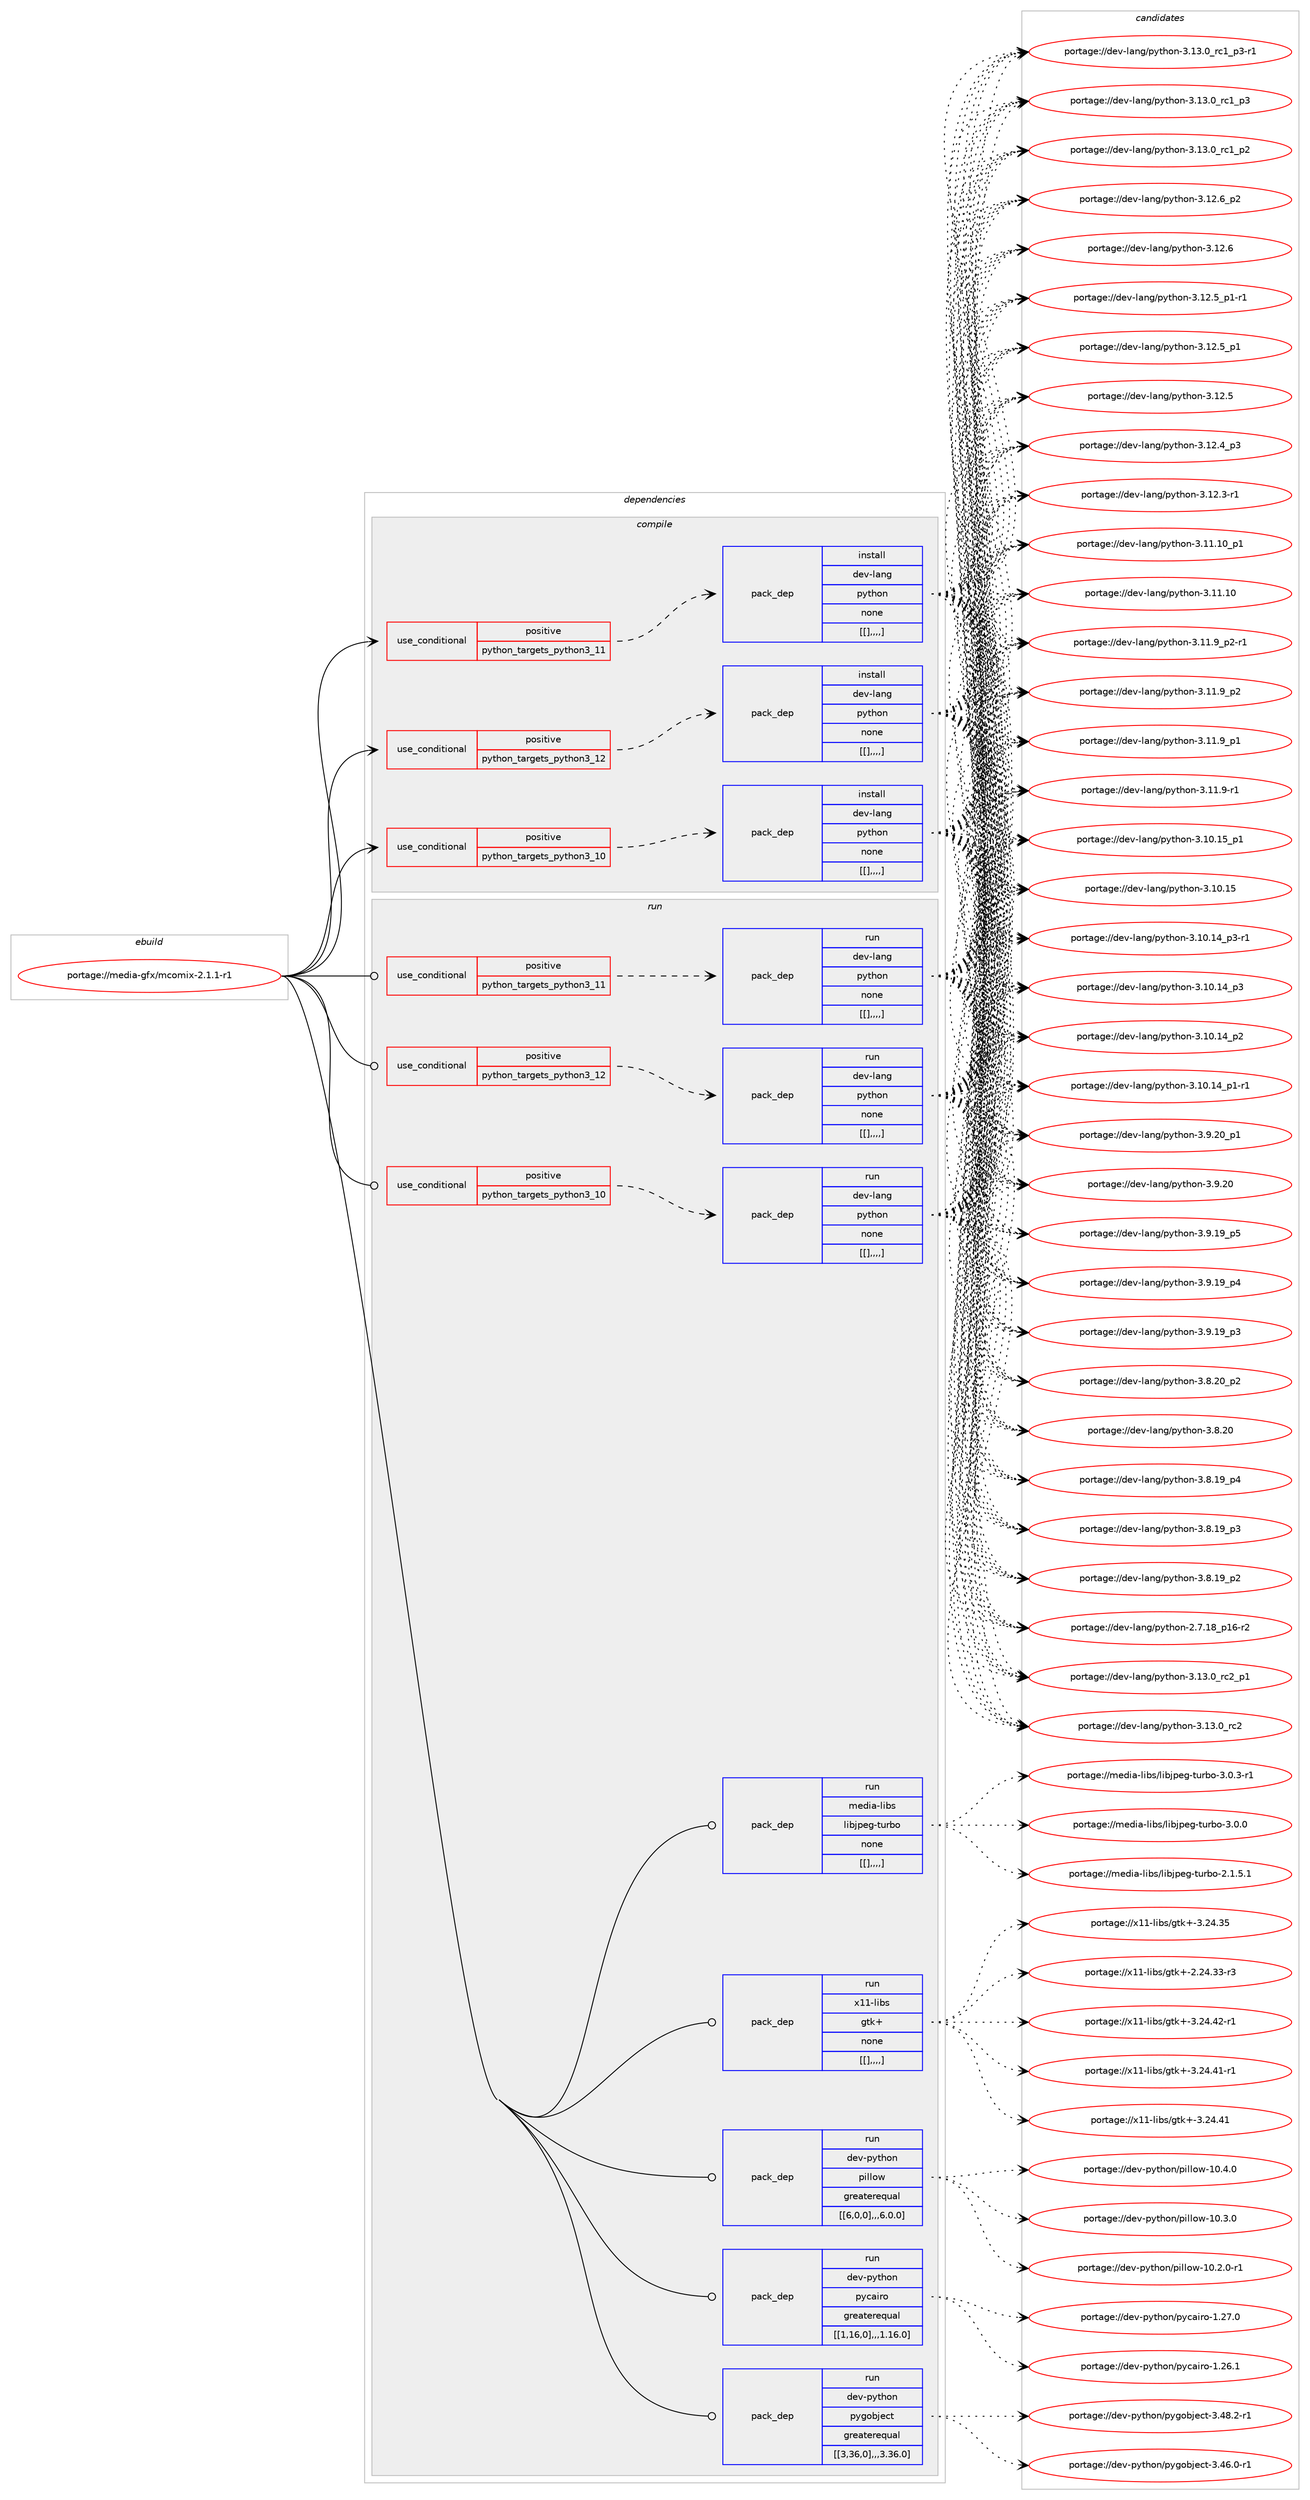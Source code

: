 digraph prolog {

# *************
# Graph options
# *************

newrank=true;
concentrate=true;
compound=true;
graph [rankdir=LR,fontname=Helvetica,fontsize=10,ranksep=1.5];#, ranksep=2.5, nodesep=0.2];
edge  [arrowhead=vee];
node  [fontname=Helvetica,fontsize=10];

# **********
# The ebuild
# **********

subgraph cluster_leftcol {
color=gray;
label=<<i>ebuild</i>>;
id [label="portage://media-gfx/mcomix-2.1.1-r1", color=red, width=4, href="../media-gfx/mcomix-2.1.1-r1.svg"];
}

# ****************
# The dependencies
# ****************

subgraph cluster_midcol {
color=gray;
label=<<i>dependencies</i>>;
subgraph cluster_compile {
fillcolor="#eeeeee";
style=filled;
label=<<i>compile</i>>;
subgraph cond77231 {
dependency302769 [label=<<TABLE BORDER="0" CELLBORDER="1" CELLSPACING="0" CELLPADDING="4"><TR><TD ROWSPAN="3" CELLPADDING="10">use_conditional</TD></TR><TR><TD>positive</TD></TR><TR><TD>python_targets_python3_10</TD></TR></TABLE>>, shape=none, color=red];
subgraph pack223146 {
dependency302770 [label=<<TABLE BORDER="0" CELLBORDER="1" CELLSPACING="0" CELLPADDING="4" WIDTH="220"><TR><TD ROWSPAN="6" CELLPADDING="30">pack_dep</TD></TR><TR><TD WIDTH="110">install</TD></TR><TR><TD>dev-lang</TD></TR><TR><TD>python</TD></TR><TR><TD>none</TD></TR><TR><TD>[[],,,,]</TD></TR></TABLE>>, shape=none, color=blue];
}
dependency302769:e -> dependency302770:w [weight=20,style="dashed",arrowhead="vee"];
}
id:e -> dependency302769:w [weight=20,style="solid",arrowhead="vee"];
subgraph cond77232 {
dependency302771 [label=<<TABLE BORDER="0" CELLBORDER="1" CELLSPACING="0" CELLPADDING="4"><TR><TD ROWSPAN="3" CELLPADDING="10">use_conditional</TD></TR><TR><TD>positive</TD></TR><TR><TD>python_targets_python3_11</TD></TR></TABLE>>, shape=none, color=red];
subgraph pack223147 {
dependency302772 [label=<<TABLE BORDER="0" CELLBORDER="1" CELLSPACING="0" CELLPADDING="4" WIDTH="220"><TR><TD ROWSPAN="6" CELLPADDING="30">pack_dep</TD></TR><TR><TD WIDTH="110">install</TD></TR><TR><TD>dev-lang</TD></TR><TR><TD>python</TD></TR><TR><TD>none</TD></TR><TR><TD>[[],,,,]</TD></TR></TABLE>>, shape=none, color=blue];
}
dependency302771:e -> dependency302772:w [weight=20,style="dashed",arrowhead="vee"];
}
id:e -> dependency302771:w [weight=20,style="solid",arrowhead="vee"];
subgraph cond77233 {
dependency302773 [label=<<TABLE BORDER="0" CELLBORDER="1" CELLSPACING="0" CELLPADDING="4"><TR><TD ROWSPAN="3" CELLPADDING="10">use_conditional</TD></TR><TR><TD>positive</TD></TR><TR><TD>python_targets_python3_12</TD></TR></TABLE>>, shape=none, color=red];
subgraph pack223148 {
dependency302774 [label=<<TABLE BORDER="0" CELLBORDER="1" CELLSPACING="0" CELLPADDING="4" WIDTH="220"><TR><TD ROWSPAN="6" CELLPADDING="30">pack_dep</TD></TR><TR><TD WIDTH="110">install</TD></TR><TR><TD>dev-lang</TD></TR><TR><TD>python</TD></TR><TR><TD>none</TD></TR><TR><TD>[[],,,,]</TD></TR></TABLE>>, shape=none, color=blue];
}
dependency302773:e -> dependency302774:w [weight=20,style="dashed",arrowhead="vee"];
}
id:e -> dependency302773:w [weight=20,style="solid",arrowhead="vee"];
}
subgraph cluster_compileandrun {
fillcolor="#eeeeee";
style=filled;
label=<<i>compile and run</i>>;
}
subgraph cluster_run {
fillcolor="#eeeeee";
style=filled;
label=<<i>run</i>>;
subgraph cond77234 {
dependency302775 [label=<<TABLE BORDER="0" CELLBORDER="1" CELLSPACING="0" CELLPADDING="4"><TR><TD ROWSPAN="3" CELLPADDING="10">use_conditional</TD></TR><TR><TD>positive</TD></TR><TR><TD>python_targets_python3_10</TD></TR></TABLE>>, shape=none, color=red];
subgraph pack223149 {
dependency302776 [label=<<TABLE BORDER="0" CELLBORDER="1" CELLSPACING="0" CELLPADDING="4" WIDTH="220"><TR><TD ROWSPAN="6" CELLPADDING="30">pack_dep</TD></TR><TR><TD WIDTH="110">run</TD></TR><TR><TD>dev-lang</TD></TR><TR><TD>python</TD></TR><TR><TD>none</TD></TR><TR><TD>[[],,,,]</TD></TR></TABLE>>, shape=none, color=blue];
}
dependency302775:e -> dependency302776:w [weight=20,style="dashed",arrowhead="vee"];
}
id:e -> dependency302775:w [weight=20,style="solid",arrowhead="odot"];
subgraph cond77235 {
dependency302777 [label=<<TABLE BORDER="0" CELLBORDER="1" CELLSPACING="0" CELLPADDING="4"><TR><TD ROWSPAN="3" CELLPADDING="10">use_conditional</TD></TR><TR><TD>positive</TD></TR><TR><TD>python_targets_python3_11</TD></TR></TABLE>>, shape=none, color=red];
subgraph pack223150 {
dependency302778 [label=<<TABLE BORDER="0" CELLBORDER="1" CELLSPACING="0" CELLPADDING="4" WIDTH="220"><TR><TD ROWSPAN="6" CELLPADDING="30">pack_dep</TD></TR><TR><TD WIDTH="110">run</TD></TR><TR><TD>dev-lang</TD></TR><TR><TD>python</TD></TR><TR><TD>none</TD></TR><TR><TD>[[],,,,]</TD></TR></TABLE>>, shape=none, color=blue];
}
dependency302777:e -> dependency302778:w [weight=20,style="dashed",arrowhead="vee"];
}
id:e -> dependency302777:w [weight=20,style="solid",arrowhead="odot"];
subgraph cond77236 {
dependency302779 [label=<<TABLE BORDER="0" CELLBORDER="1" CELLSPACING="0" CELLPADDING="4"><TR><TD ROWSPAN="3" CELLPADDING="10">use_conditional</TD></TR><TR><TD>positive</TD></TR><TR><TD>python_targets_python3_12</TD></TR></TABLE>>, shape=none, color=red];
subgraph pack223151 {
dependency302780 [label=<<TABLE BORDER="0" CELLBORDER="1" CELLSPACING="0" CELLPADDING="4" WIDTH="220"><TR><TD ROWSPAN="6" CELLPADDING="30">pack_dep</TD></TR><TR><TD WIDTH="110">run</TD></TR><TR><TD>dev-lang</TD></TR><TR><TD>python</TD></TR><TR><TD>none</TD></TR><TR><TD>[[],,,,]</TD></TR></TABLE>>, shape=none, color=blue];
}
dependency302779:e -> dependency302780:w [weight=20,style="dashed",arrowhead="vee"];
}
id:e -> dependency302779:w [weight=20,style="solid",arrowhead="odot"];
subgraph pack223152 {
dependency302781 [label=<<TABLE BORDER="0" CELLBORDER="1" CELLSPACING="0" CELLPADDING="4" WIDTH="220"><TR><TD ROWSPAN="6" CELLPADDING="30">pack_dep</TD></TR><TR><TD WIDTH="110">run</TD></TR><TR><TD>dev-python</TD></TR><TR><TD>pillow</TD></TR><TR><TD>greaterequal</TD></TR><TR><TD>[[6,0,0],,,6.0.0]</TD></TR></TABLE>>, shape=none, color=blue];
}
id:e -> dependency302781:w [weight=20,style="solid",arrowhead="odot"];
subgraph pack223153 {
dependency302782 [label=<<TABLE BORDER="0" CELLBORDER="1" CELLSPACING="0" CELLPADDING="4" WIDTH="220"><TR><TD ROWSPAN="6" CELLPADDING="30">pack_dep</TD></TR><TR><TD WIDTH="110">run</TD></TR><TR><TD>dev-python</TD></TR><TR><TD>pycairo</TD></TR><TR><TD>greaterequal</TD></TR><TR><TD>[[1,16,0],,,1.16.0]</TD></TR></TABLE>>, shape=none, color=blue];
}
id:e -> dependency302782:w [weight=20,style="solid",arrowhead="odot"];
subgraph pack223154 {
dependency302783 [label=<<TABLE BORDER="0" CELLBORDER="1" CELLSPACING="0" CELLPADDING="4" WIDTH="220"><TR><TD ROWSPAN="6" CELLPADDING="30">pack_dep</TD></TR><TR><TD WIDTH="110">run</TD></TR><TR><TD>dev-python</TD></TR><TR><TD>pygobject</TD></TR><TR><TD>greaterequal</TD></TR><TR><TD>[[3,36,0],,,3.36.0]</TD></TR></TABLE>>, shape=none, color=blue];
}
id:e -> dependency302783:w [weight=20,style="solid",arrowhead="odot"];
subgraph pack223155 {
dependency302784 [label=<<TABLE BORDER="0" CELLBORDER="1" CELLSPACING="0" CELLPADDING="4" WIDTH="220"><TR><TD ROWSPAN="6" CELLPADDING="30">pack_dep</TD></TR><TR><TD WIDTH="110">run</TD></TR><TR><TD>media-libs</TD></TR><TR><TD>libjpeg-turbo</TD></TR><TR><TD>none</TD></TR><TR><TD>[[],,,,]</TD></TR></TABLE>>, shape=none, color=blue];
}
id:e -> dependency302784:w [weight=20,style="solid",arrowhead="odot"];
subgraph pack223156 {
dependency302785 [label=<<TABLE BORDER="0" CELLBORDER="1" CELLSPACING="0" CELLPADDING="4" WIDTH="220"><TR><TD ROWSPAN="6" CELLPADDING="30">pack_dep</TD></TR><TR><TD WIDTH="110">run</TD></TR><TR><TD>x11-libs</TD></TR><TR><TD>gtk+</TD></TR><TR><TD>none</TD></TR><TR><TD>[[],,,,]</TD></TR></TABLE>>, shape=none, color=blue];
}
id:e -> dependency302785:w [weight=20,style="solid",arrowhead="odot"];
}
}

# **************
# The candidates
# **************

subgraph cluster_choices {
rank=same;
color=gray;
label=<<i>candidates</i>>;

subgraph choice223146 {
color=black;
nodesep=1;
choice100101118451089711010347112121116104111110455146495146489511499509511249 [label="portage://dev-lang/python-3.13.0_rc2_p1", color=red, width=4,href="../dev-lang/python-3.13.0_rc2_p1.svg"];
choice10010111845108971101034711212111610411111045514649514648951149950 [label="portage://dev-lang/python-3.13.0_rc2", color=red, width=4,href="../dev-lang/python-3.13.0_rc2.svg"];
choice1001011184510897110103471121211161041111104551464951464895114994995112514511449 [label="portage://dev-lang/python-3.13.0_rc1_p3-r1", color=red, width=4,href="../dev-lang/python-3.13.0_rc1_p3-r1.svg"];
choice100101118451089711010347112121116104111110455146495146489511499499511251 [label="portage://dev-lang/python-3.13.0_rc1_p3", color=red, width=4,href="../dev-lang/python-3.13.0_rc1_p3.svg"];
choice100101118451089711010347112121116104111110455146495146489511499499511250 [label="portage://dev-lang/python-3.13.0_rc1_p2", color=red, width=4,href="../dev-lang/python-3.13.0_rc1_p2.svg"];
choice100101118451089711010347112121116104111110455146495046549511250 [label="portage://dev-lang/python-3.12.6_p2", color=red, width=4,href="../dev-lang/python-3.12.6_p2.svg"];
choice10010111845108971101034711212111610411111045514649504654 [label="portage://dev-lang/python-3.12.6", color=red, width=4,href="../dev-lang/python-3.12.6.svg"];
choice1001011184510897110103471121211161041111104551464950465395112494511449 [label="portage://dev-lang/python-3.12.5_p1-r1", color=red, width=4,href="../dev-lang/python-3.12.5_p1-r1.svg"];
choice100101118451089711010347112121116104111110455146495046539511249 [label="portage://dev-lang/python-3.12.5_p1", color=red, width=4,href="../dev-lang/python-3.12.5_p1.svg"];
choice10010111845108971101034711212111610411111045514649504653 [label="portage://dev-lang/python-3.12.5", color=red, width=4,href="../dev-lang/python-3.12.5.svg"];
choice100101118451089711010347112121116104111110455146495046529511251 [label="portage://dev-lang/python-3.12.4_p3", color=red, width=4,href="../dev-lang/python-3.12.4_p3.svg"];
choice100101118451089711010347112121116104111110455146495046514511449 [label="portage://dev-lang/python-3.12.3-r1", color=red, width=4,href="../dev-lang/python-3.12.3-r1.svg"];
choice10010111845108971101034711212111610411111045514649494649489511249 [label="portage://dev-lang/python-3.11.10_p1", color=red, width=4,href="../dev-lang/python-3.11.10_p1.svg"];
choice1001011184510897110103471121211161041111104551464949464948 [label="portage://dev-lang/python-3.11.10", color=red, width=4,href="../dev-lang/python-3.11.10.svg"];
choice1001011184510897110103471121211161041111104551464949465795112504511449 [label="portage://dev-lang/python-3.11.9_p2-r1", color=red, width=4,href="../dev-lang/python-3.11.9_p2-r1.svg"];
choice100101118451089711010347112121116104111110455146494946579511250 [label="portage://dev-lang/python-3.11.9_p2", color=red, width=4,href="../dev-lang/python-3.11.9_p2.svg"];
choice100101118451089711010347112121116104111110455146494946579511249 [label="portage://dev-lang/python-3.11.9_p1", color=red, width=4,href="../dev-lang/python-3.11.9_p1.svg"];
choice100101118451089711010347112121116104111110455146494946574511449 [label="portage://dev-lang/python-3.11.9-r1", color=red, width=4,href="../dev-lang/python-3.11.9-r1.svg"];
choice10010111845108971101034711212111610411111045514649484649539511249 [label="portage://dev-lang/python-3.10.15_p1", color=red, width=4,href="../dev-lang/python-3.10.15_p1.svg"];
choice1001011184510897110103471121211161041111104551464948464953 [label="portage://dev-lang/python-3.10.15", color=red, width=4,href="../dev-lang/python-3.10.15.svg"];
choice100101118451089711010347112121116104111110455146494846495295112514511449 [label="portage://dev-lang/python-3.10.14_p3-r1", color=red, width=4,href="../dev-lang/python-3.10.14_p3-r1.svg"];
choice10010111845108971101034711212111610411111045514649484649529511251 [label="portage://dev-lang/python-3.10.14_p3", color=red, width=4,href="../dev-lang/python-3.10.14_p3.svg"];
choice10010111845108971101034711212111610411111045514649484649529511250 [label="portage://dev-lang/python-3.10.14_p2", color=red, width=4,href="../dev-lang/python-3.10.14_p2.svg"];
choice100101118451089711010347112121116104111110455146494846495295112494511449 [label="portage://dev-lang/python-3.10.14_p1-r1", color=red, width=4,href="../dev-lang/python-3.10.14_p1-r1.svg"];
choice100101118451089711010347112121116104111110455146574650489511249 [label="portage://dev-lang/python-3.9.20_p1", color=red, width=4,href="../dev-lang/python-3.9.20_p1.svg"];
choice10010111845108971101034711212111610411111045514657465048 [label="portage://dev-lang/python-3.9.20", color=red, width=4,href="../dev-lang/python-3.9.20.svg"];
choice100101118451089711010347112121116104111110455146574649579511253 [label="portage://dev-lang/python-3.9.19_p5", color=red, width=4,href="../dev-lang/python-3.9.19_p5.svg"];
choice100101118451089711010347112121116104111110455146574649579511252 [label="portage://dev-lang/python-3.9.19_p4", color=red, width=4,href="../dev-lang/python-3.9.19_p4.svg"];
choice100101118451089711010347112121116104111110455146574649579511251 [label="portage://dev-lang/python-3.9.19_p3", color=red, width=4,href="../dev-lang/python-3.9.19_p3.svg"];
choice100101118451089711010347112121116104111110455146564650489511250 [label="portage://dev-lang/python-3.8.20_p2", color=red, width=4,href="../dev-lang/python-3.8.20_p2.svg"];
choice10010111845108971101034711212111610411111045514656465048 [label="portage://dev-lang/python-3.8.20", color=red, width=4,href="../dev-lang/python-3.8.20.svg"];
choice100101118451089711010347112121116104111110455146564649579511252 [label="portage://dev-lang/python-3.8.19_p4", color=red, width=4,href="../dev-lang/python-3.8.19_p4.svg"];
choice100101118451089711010347112121116104111110455146564649579511251 [label="portage://dev-lang/python-3.8.19_p3", color=red, width=4,href="../dev-lang/python-3.8.19_p3.svg"];
choice100101118451089711010347112121116104111110455146564649579511250 [label="portage://dev-lang/python-3.8.19_p2", color=red, width=4,href="../dev-lang/python-3.8.19_p2.svg"];
choice100101118451089711010347112121116104111110455046554649569511249544511450 [label="portage://dev-lang/python-2.7.18_p16-r2", color=red, width=4,href="../dev-lang/python-2.7.18_p16-r2.svg"];
dependency302770:e -> choice100101118451089711010347112121116104111110455146495146489511499509511249:w [style=dotted,weight="100"];
dependency302770:e -> choice10010111845108971101034711212111610411111045514649514648951149950:w [style=dotted,weight="100"];
dependency302770:e -> choice1001011184510897110103471121211161041111104551464951464895114994995112514511449:w [style=dotted,weight="100"];
dependency302770:e -> choice100101118451089711010347112121116104111110455146495146489511499499511251:w [style=dotted,weight="100"];
dependency302770:e -> choice100101118451089711010347112121116104111110455146495146489511499499511250:w [style=dotted,weight="100"];
dependency302770:e -> choice100101118451089711010347112121116104111110455146495046549511250:w [style=dotted,weight="100"];
dependency302770:e -> choice10010111845108971101034711212111610411111045514649504654:w [style=dotted,weight="100"];
dependency302770:e -> choice1001011184510897110103471121211161041111104551464950465395112494511449:w [style=dotted,weight="100"];
dependency302770:e -> choice100101118451089711010347112121116104111110455146495046539511249:w [style=dotted,weight="100"];
dependency302770:e -> choice10010111845108971101034711212111610411111045514649504653:w [style=dotted,weight="100"];
dependency302770:e -> choice100101118451089711010347112121116104111110455146495046529511251:w [style=dotted,weight="100"];
dependency302770:e -> choice100101118451089711010347112121116104111110455146495046514511449:w [style=dotted,weight="100"];
dependency302770:e -> choice10010111845108971101034711212111610411111045514649494649489511249:w [style=dotted,weight="100"];
dependency302770:e -> choice1001011184510897110103471121211161041111104551464949464948:w [style=dotted,weight="100"];
dependency302770:e -> choice1001011184510897110103471121211161041111104551464949465795112504511449:w [style=dotted,weight="100"];
dependency302770:e -> choice100101118451089711010347112121116104111110455146494946579511250:w [style=dotted,weight="100"];
dependency302770:e -> choice100101118451089711010347112121116104111110455146494946579511249:w [style=dotted,weight="100"];
dependency302770:e -> choice100101118451089711010347112121116104111110455146494946574511449:w [style=dotted,weight="100"];
dependency302770:e -> choice10010111845108971101034711212111610411111045514649484649539511249:w [style=dotted,weight="100"];
dependency302770:e -> choice1001011184510897110103471121211161041111104551464948464953:w [style=dotted,weight="100"];
dependency302770:e -> choice100101118451089711010347112121116104111110455146494846495295112514511449:w [style=dotted,weight="100"];
dependency302770:e -> choice10010111845108971101034711212111610411111045514649484649529511251:w [style=dotted,weight="100"];
dependency302770:e -> choice10010111845108971101034711212111610411111045514649484649529511250:w [style=dotted,weight="100"];
dependency302770:e -> choice100101118451089711010347112121116104111110455146494846495295112494511449:w [style=dotted,weight="100"];
dependency302770:e -> choice100101118451089711010347112121116104111110455146574650489511249:w [style=dotted,weight="100"];
dependency302770:e -> choice10010111845108971101034711212111610411111045514657465048:w [style=dotted,weight="100"];
dependency302770:e -> choice100101118451089711010347112121116104111110455146574649579511253:w [style=dotted,weight="100"];
dependency302770:e -> choice100101118451089711010347112121116104111110455146574649579511252:w [style=dotted,weight="100"];
dependency302770:e -> choice100101118451089711010347112121116104111110455146574649579511251:w [style=dotted,weight="100"];
dependency302770:e -> choice100101118451089711010347112121116104111110455146564650489511250:w [style=dotted,weight="100"];
dependency302770:e -> choice10010111845108971101034711212111610411111045514656465048:w [style=dotted,weight="100"];
dependency302770:e -> choice100101118451089711010347112121116104111110455146564649579511252:w [style=dotted,weight="100"];
dependency302770:e -> choice100101118451089711010347112121116104111110455146564649579511251:w [style=dotted,weight="100"];
dependency302770:e -> choice100101118451089711010347112121116104111110455146564649579511250:w [style=dotted,weight="100"];
dependency302770:e -> choice100101118451089711010347112121116104111110455046554649569511249544511450:w [style=dotted,weight="100"];
}
subgraph choice223147 {
color=black;
nodesep=1;
choice100101118451089711010347112121116104111110455146495146489511499509511249 [label="portage://dev-lang/python-3.13.0_rc2_p1", color=red, width=4,href="../dev-lang/python-3.13.0_rc2_p1.svg"];
choice10010111845108971101034711212111610411111045514649514648951149950 [label="portage://dev-lang/python-3.13.0_rc2", color=red, width=4,href="../dev-lang/python-3.13.0_rc2.svg"];
choice1001011184510897110103471121211161041111104551464951464895114994995112514511449 [label="portage://dev-lang/python-3.13.0_rc1_p3-r1", color=red, width=4,href="../dev-lang/python-3.13.0_rc1_p3-r1.svg"];
choice100101118451089711010347112121116104111110455146495146489511499499511251 [label="portage://dev-lang/python-3.13.0_rc1_p3", color=red, width=4,href="../dev-lang/python-3.13.0_rc1_p3.svg"];
choice100101118451089711010347112121116104111110455146495146489511499499511250 [label="portage://dev-lang/python-3.13.0_rc1_p2", color=red, width=4,href="../dev-lang/python-3.13.0_rc1_p2.svg"];
choice100101118451089711010347112121116104111110455146495046549511250 [label="portage://dev-lang/python-3.12.6_p2", color=red, width=4,href="../dev-lang/python-3.12.6_p2.svg"];
choice10010111845108971101034711212111610411111045514649504654 [label="portage://dev-lang/python-3.12.6", color=red, width=4,href="../dev-lang/python-3.12.6.svg"];
choice1001011184510897110103471121211161041111104551464950465395112494511449 [label="portage://dev-lang/python-3.12.5_p1-r1", color=red, width=4,href="../dev-lang/python-3.12.5_p1-r1.svg"];
choice100101118451089711010347112121116104111110455146495046539511249 [label="portage://dev-lang/python-3.12.5_p1", color=red, width=4,href="../dev-lang/python-3.12.5_p1.svg"];
choice10010111845108971101034711212111610411111045514649504653 [label="portage://dev-lang/python-3.12.5", color=red, width=4,href="../dev-lang/python-3.12.5.svg"];
choice100101118451089711010347112121116104111110455146495046529511251 [label="portage://dev-lang/python-3.12.4_p3", color=red, width=4,href="../dev-lang/python-3.12.4_p3.svg"];
choice100101118451089711010347112121116104111110455146495046514511449 [label="portage://dev-lang/python-3.12.3-r1", color=red, width=4,href="../dev-lang/python-3.12.3-r1.svg"];
choice10010111845108971101034711212111610411111045514649494649489511249 [label="portage://dev-lang/python-3.11.10_p1", color=red, width=4,href="../dev-lang/python-3.11.10_p1.svg"];
choice1001011184510897110103471121211161041111104551464949464948 [label="portage://dev-lang/python-3.11.10", color=red, width=4,href="../dev-lang/python-3.11.10.svg"];
choice1001011184510897110103471121211161041111104551464949465795112504511449 [label="portage://dev-lang/python-3.11.9_p2-r1", color=red, width=4,href="../dev-lang/python-3.11.9_p2-r1.svg"];
choice100101118451089711010347112121116104111110455146494946579511250 [label="portage://dev-lang/python-3.11.9_p2", color=red, width=4,href="../dev-lang/python-3.11.9_p2.svg"];
choice100101118451089711010347112121116104111110455146494946579511249 [label="portage://dev-lang/python-3.11.9_p1", color=red, width=4,href="../dev-lang/python-3.11.9_p1.svg"];
choice100101118451089711010347112121116104111110455146494946574511449 [label="portage://dev-lang/python-3.11.9-r1", color=red, width=4,href="../dev-lang/python-3.11.9-r1.svg"];
choice10010111845108971101034711212111610411111045514649484649539511249 [label="portage://dev-lang/python-3.10.15_p1", color=red, width=4,href="../dev-lang/python-3.10.15_p1.svg"];
choice1001011184510897110103471121211161041111104551464948464953 [label="portage://dev-lang/python-3.10.15", color=red, width=4,href="../dev-lang/python-3.10.15.svg"];
choice100101118451089711010347112121116104111110455146494846495295112514511449 [label="portage://dev-lang/python-3.10.14_p3-r1", color=red, width=4,href="../dev-lang/python-3.10.14_p3-r1.svg"];
choice10010111845108971101034711212111610411111045514649484649529511251 [label="portage://dev-lang/python-3.10.14_p3", color=red, width=4,href="../dev-lang/python-3.10.14_p3.svg"];
choice10010111845108971101034711212111610411111045514649484649529511250 [label="portage://dev-lang/python-3.10.14_p2", color=red, width=4,href="../dev-lang/python-3.10.14_p2.svg"];
choice100101118451089711010347112121116104111110455146494846495295112494511449 [label="portage://dev-lang/python-3.10.14_p1-r1", color=red, width=4,href="../dev-lang/python-3.10.14_p1-r1.svg"];
choice100101118451089711010347112121116104111110455146574650489511249 [label="portage://dev-lang/python-3.9.20_p1", color=red, width=4,href="../dev-lang/python-3.9.20_p1.svg"];
choice10010111845108971101034711212111610411111045514657465048 [label="portage://dev-lang/python-3.9.20", color=red, width=4,href="../dev-lang/python-3.9.20.svg"];
choice100101118451089711010347112121116104111110455146574649579511253 [label="portage://dev-lang/python-3.9.19_p5", color=red, width=4,href="../dev-lang/python-3.9.19_p5.svg"];
choice100101118451089711010347112121116104111110455146574649579511252 [label="portage://dev-lang/python-3.9.19_p4", color=red, width=4,href="../dev-lang/python-3.9.19_p4.svg"];
choice100101118451089711010347112121116104111110455146574649579511251 [label="portage://dev-lang/python-3.9.19_p3", color=red, width=4,href="../dev-lang/python-3.9.19_p3.svg"];
choice100101118451089711010347112121116104111110455146564650489511250 [label="portage://dev-lang/python-3.8.20_p2", color=red, width=4,href="../dev-lang/python-3.8.20_p2.svg"];
choice10010111845108971101034711212111610411111045514656465048 [label="portage://dev-lang/python-3.8.20", color=red, width=4,href="../dev-lang/python-3.8.20.svg"];
choice100101118451089711010347112121116104111110455146564649579511252 [label="portage://dev-lang/python-3.8.19_p4", color=red, width=4,href="../dev-lang/python-3.8.19_p4.svg"];
choice100101118451089711010347112121116104111110455146564649579511251 [label="portage://dev-lang/python-3.8.19_p3", color=red, width=4,href="../dev-lang/python-3.8.19_p3.svg"];
choice100101118451089711010347112121116104111110455146564649579511250 [label="portage://dev-lang/python-3.8.19_p2", color=red, width=4,href="../dev-lang/python-3.8.19_p2.svg"];
choice100101118451089711010347112121116104111110455046554649569511249544511450 [label="portage://dev-lang/python-2.7.18_p16-r2", color=red, width=4,href="../dev-lang/python-2.7.18_p16-r2.svg"];
dependency302772:e -> choice100101118451089711010347112121116104111110455146495146489511499509511249:w [style=dotted,weight="100"];
dependency302772:e -> choice10010111845108971101034711212111610411111045514649514648951149950:w [style=dotted,weight="100"];
dependency302772:e -> choice1001011184510897110103471121211161041111104551464951464895114994995112514511449:w [style=dotted,weight="100"];
dependency302772:e -> choice100101118451089711010347112121116104111110455146495146489511499499511251:w [style=dotted,weight="100"];
dependency302772:e -> choice100101118451089711010347112121116104111110455146495146489511499499511250:w [style=dotted,weight="100"];
dependency302772:e -> choice100101118451089711010347112121116104111110455146495046549511250:w [style=dotted,weight="100"];
dependency302772:e -> choice10010111845108971101034711212111610411111045514649504654:w [style=dotted,weight="100"];
dependency302772:e -> choice1001011184510897110103471121211161041111104551464950465395112494511449:w [style=dotted,weight="100"];
dependency302772:e -> choice100101118451089711010347112121116104111110455146495046539511249:w [style=dotted,weight="100"];
dependency302772:e -> choice10010111845108971101034711212111610411111045514649504653:w [style=dotted,weight="100"];
dependency302772:e -> choice100101118451089711010347112121116104111110455146495046529511251:w [style=dotted,weight="100"];
dependency302772:e -> choice100101118451089711010347112121116104111110455146495046514511449:w [style=dotted,weight="100"];
dependency302772:e -> choice10010111845108971101034711212111610411111045514649494649489511249:w [style=dotted,weight="100"];
dependency302772:e -> choice1001011184510897110103471121211161041111104551464949464948:w [style=dotted,weight="100"];
dependency302772:e -> choice1001011184510897110103471121211161041111104551464949465795112504511449:w [style=dotted,weight="100"];
dependency302772:e -> choice100101118451089711010347112121116104111110455146494946579511250:w [style=dotted,weight="100"];
dependency302772:e -> choice100101118451089711010347112121116104111110455146494946579511249:w [style=dotted,weight="100"];
dependency302772:e -> choice100101118451089711010347112121116104111110455146494946574511449:w [style=dotted,weight="100"];
dependency302772:e -> choice10010111845108971101034711212111610411111045514649484649539511249:w [style=dotted,weight="100"];
dependency302772:e -> choice1001011184510897110103471121211161041111104551464948464953:w [style=dotted,weight="100"];
dependency302772:e -> choice100101118451089711010347112121116104111110455146494846495295112514511449:w [style=dotted,weight="100"];
dependency302772:e -> choice10010111845108971101034711212111610411111045514649484649529511251:w [style=dotted,weight="100"];
dependency302772:e -> choice10010111845108971101034711212111610411111045514649484649529511250:w [style=dotted,weight="100"];
dependency302772:e -> choice100101118451089711010347112121116104111110455146494846495295112494511449:w [style=dotted,weight="100"];
dependency302772:e -> choice100101118451089711010347112121116104111110455146574650489511249:w [style=dotted,weight="100"];
dependency302772:e -> choice10010111845108971101034711212111610411111045514657465048:w [style=dotted,weight="100"];
dependency302772:e -> choice100101118451089711010347112121116104111110455146574649579511253:w [style=dotted,weight="100"];
dependency302772:e -> choice100101118451089711010347112121116104111110455146574649579511252:w [style=dotted,weight="100"];
dependency302772:e -> choice100101118451089711010347112121116104111110455146574649579511251:w [style=dotted,weight="100"];
dependency302772:e -> choice100101118451089711010347112121116104111110455146564650489511250:w [style=dotted,weight="100"];
dependency302772:e -> choice10010111845108971101034711212111610411111045514656465048:w [style=dotted,weight="100"];
dependency302772:e -> choice100101118451089711010347112121116104111110455146564649579511252:w [style=dotted,weight="100"];
dependency302772:e -> choice100101118451089711010347112121116104111110455146564649579511251:w [style=dotted,weight="100"];
dependency302772:e -> choice100101118451089711010347112121116104111110455146564649579511250:w [style=dotted,weight="100"];
dependency302772:e -> choice100101118451089711010347112121116104111110455046554649569511249544511450:w [style=dotted,weight="100"];
}
subgraph choice223148 {
color=black;
nodesep=1;
choice100101118451089711010347112121116104111110455146495146489511499509511249 [label="portage://dev-lang/python-3.13.0_rc2_p1", color=red, width=4,href="../dev-lang/python-3.13.0_rc2_p1.svg"];
choice10010111845108971101034711212111610411111045514649514648951149950 [label="portage://dev-lang/python-3.13.0_rc2", color=red, width=4,href="../dev-lang/python-3.13.0_rc2.svg"];
choice1001011184510897110103471121211161041111104551464951464895114994995112514511449 [label="portage://dev-lang/python-3.13.0_rc1_p3-r1", color=red, width=4,href="../dev-lang/python-3.13.0_rc1_p3-r1.svg"];
choice100101118451089711010347112121116104111110455146495146489511499499511251 [label="portage://dev-lang/python-3.13.0_rc1_p3", color=red, width=4,href="../dev-lang/python-3.13.0_rc1_p3.svg"];
choice100101118451089711010347112121116104111110455146495146489511499499511250 [label="portage://dev-lang/python-3.13.0_rc1_p2", color=red, width=4,href="../dev-lang/python-3.13.0_rc1_p2.svg"];
choice100101118451089711010347112121116104111110455146495046549511250 [label="portage://dev-lang/python-3.12.6_p2", color=red, width=4,href="../dev-lang/python-3.12.6_p2.svg"];
choice10010111845108971101034711212111610411111045514649504654 [label="portage://dev-lang/python-3.12.6", color=red, width=4,href="../dev-lang/python-3.12.6.svg"];
choice1001011184510897110103471121211161041111104551464950465395112494511449 [label="portage://dev-lang/python-3.12.5_p1-r1", color=red, width=4,href="../dev-lang/python-3.12.5_p1-r1.svg"];
choice100101118451089711010347112121116104111110455146495046539511249 [label="portage://dev-lang/python-3.12.5_p1", color=red, width=4,href="../dev-lang/python-3.12.5_p1.svg"];
choice10010111845108971101034711212111610411111045514649504653 [label="portage://dev-lang/python-3.12.5", color=red, width=4,href="../dev-lang/python-3.12.5.svg"];
choice100101118451089711010347112121116104111110455146495046529511251 [label="portage://dev-lang/python-3.12.4_p3", color=red, width=4,href="../dev-lang/python-3.12.4_p3.svg"];
choice100101118451089711010347112121116104111110455146495046514511449 [label="portage://dev-lang/python-3.12.3-r1", color=red, width=4,href="../dev-lang/python-3.12.3-r1.svg"];
choice10010111845108971101034711212111610411111045514649494649489511249 [label="portage://dev-lang/python-3.11.10_p1", color=red, width=4,href="../dev-lang/python-3.11.10_p1.svg"];
choice1001011184510897110103471121211161041111104551464949464948 [label="portage://dev-lang/python-3.11.10", color=red, width=4,href="../dev-lang/python-3.11.10.svg"];
choice1001011184510897110103471121211161041111104551464949465795112504511449 [label="portage://dev-lang/python-3.11.9_p2-r1", color=red, width=4,href="../dev-lang/python-3.11.9_p2-r1.svg"];
choice100101118451089711010347112121116104111110455146494946579511250 [label="portage://dev-lang/python-3.11.9_p2", color=red, width=4,href="../dev-lang/python-3.11.9_p2.svg"];
choice100101118451089711010347112121116104111110455146494946579511249 [label="portage://dev-lang/python-3.11.9_p1", color=red, width=4,href="../dev-lang/python-3.11.9_p1.svg"];
choice100101118451089711010347112121116104111110455146494946574511449 [label="portage://dev-lang/python-3.11.9-r1", color=red, width=4,href="../dev-lang/python-3.11.9-r1.svg"];
choice10010111845108971101034711212111610411111045514649484649539511249 [label="portage://dev-lang/python-3.10.15_p1", color=red, width=4,href="../dev-lang/python-3.10.15_p1.svg"];
choice1001011184510897110103471121211161041111104551464948464953 [label="portage://dev-lang/python-3.10.15", color=red, width=4,href="../dev-lang/python-3.10.15.svg"];
choice100101118451089711010347112121116104111110455146494846495295112514511449 [label="portage://dev-lang/python-3.10.14_p3-r1", color=red, width=4,href="../dev-lang/python-3.10.14_p3-r1.svg"];
choice10010111845108971101034711212111610411111045514649484649529511251 [label="portage://dev-lang/python-3.10.14_p3", color=red, width=4,href="../dev-lang/python-3.10.14_p3.svg"];
choice10010111845108971101034711212111610411111045514649484649529511250 [label="portage://dev-lang/python-3.10.14_p2", color=red, width=4,href="../dev-lang/python-3.10.14_p2.svg"];
choice100101118451089711010347112121116104111110455146494846495295112494511449 [label="portage://dev-lang/python-3.10.14_p1-r1", color=red, width=4,href="../dev-lang/python-3.10.14_p1-r1.svg"];
choice100101118451089711010347112121116104111110455146574650489511249 [label="portage://dev-lang/python-3.9.20_p1", color=red, width=4,href="../dev-lang/python-3.9.20_p1.svg"];
choice10010111845108971101034711212111610411111045514657465048 [label="portage://dev-lang/python-3.9.20", color=red, width=4,href="../dev-lang/python-3.9.20.svg"];
choice100101118451089711010347112121116104111110455146574649579511253 [label="portage://dev-lang/python-3.9.19_p5", color=red, width=4,href="../dev-lang/python-3.9.19_p5.svg"];
choice100101118451089711010347112121116104111110455146574649579511252 [label="portage://dev-lang/python-3.9.19_p4", color=red, width=4,href="../dev-lang/python-3.9.19_p4.svg"];
choice100101118451089711010347112121116104111110455146574649579511251 [label="portage://dev-lang/python-3.9.19_p3", color=red, width=4,href="../dev-lang/python-3.9.19_p3.svg"];
choice100101118451089711010347112121116104111110455146564650489511250 [label="portage://dev-lang/python-3.8.20_p2", color=red, width=4,href="../dev-lang/python-3.8.20_p2.svg"];
choice10010111845108971101034711212111610411111045514656465048 [label="portage://dev-lang/python-3.8.20", color=red, width=4,href="../dev-lang/python-3.8.20.svg"];
choice100101118451089711010347112121116104111110455146564649579511252 [label="portage://dev-lang/python-3.8.19_p4", color=red, width=4,href="../dev-lang/python-3.8.19_p4.svg"];
choice100101118451089711010347112121116104111110455146564649579511251 [label="portage://dev-lang/python-3.8.19_p3", color=red, width=4,href="../dev-lang/python-3.8.19_p3.svg"];
choice100101118451089711010347112121116104111110455146564649579511250 [label="portage://dev-lang/python-3.8.19_p2", color=red, width=4,href="../dev-lang/python-3.8.19_p2.svg"];
choice100101118451089711010347112121116104111110455046554649569511249544511450 [label="portage://dev-lang/python-2.7.18_p16-r2", color=red, width=4,href="../dev-lang/python-2.7.18_p16-r2.svg"];
dependency302774:e -> choice100101118451089711010347112121116104111110455146495146489511499509511249:w [style=dotted,weight="100"];
dependency302774:e -> choice10010111845108971101034711212111610411111045514649514648951149950:w [style=dotted,weight="100"];
dependency302774:e -> choice1001011184510897110103471121211161041111104551464951464895114994995112514511449:w [style=dotted,weight="100"];
dependency302774:e -> choice100101118451089711010347112121116104111110455146495146489511499499511251:w [style=dotted,weight="100"];
dependency302774:e -> choice100101118451089711010347112121116104111110455146495146489511499499511250:w [style=dotted,weight="100"];
dependency302774:e -> choice100101118451089711010347112121116104111110455146495046549511250:w [style=dotted,weight="100"];
dependency302774:e -> choice10010111845108971101034711212111610411111045514649504654:w [style=dotted,weight="100"];
dependency302774:e -> choice1001011184510897110103471121211161041111104551464950465395112494511449:w [style=dotted,weight="100"];
dependency302774:e -> choice100101118451089711010347112121116104111110455146495046539511249:w [style=dotted,weight="100"];
dependency302774:e -> choice10010111845108971101034711212111610411111045514649504653:w [style=dotted,weight="100"];
dependency302774:e -> choice100101118451089711010347112121116104111110455146495046529511251:w [style=dotted,weight="100"];
dependency302774:e -> choice100101118451089711010347112121116104111110455146495046514511449:w [style=dotted,weight="100"];
dependency302774:e -> choice10010111845108971101034711212111610411111045514649494649489511249:w [style=dotted,weight="100"];
dependency302774:e -> choice1001011184510897110103471121211161041111104551464949464948:w [style=dotted,weight="100"];
dependency302774:e -> choice1001011184510897110103471121211161041111104551464949465795112504511449:w [style=dotted,weight="100"];
dependency302774:e -> choice100101118451089711010347112121116104111110455146494946579511250:w [style=dotted,weight="100"];
dependency302774:e -> choice100101118451089711010347112121116104111110455146494946579511249:w [style=dotted,weight="100"];
dependency302774:e -> choice100101118451089711010347112121116104111110455146494946574511449:w [style=dotted,weight="100"];
dependency302774:e -> choice10010111845108971101034711212111610411111045514649484649539511249:w [style=dotted,weight="100"];
dependency302774:e -> choice1001011184510897110103471121211161041111104551464948464953:w [style=dotted,weight="100"];
dependency302774:e -> choice100101118451089711010347112121116104111110455146494846495295112514511449:w [style=dotted,weight="100"];
dependency302774:e -> choice10010111845108971101034711212111610411111045514649484649529511251:w [style=dotted,weight="100"];
dependency302774:e -> choice10010111845108971101034711212111610411111045514649484649529511250:w [style=dotted,weight="100"];
dependency302774:e -> choice100101118451089711010347112121116104111110455146494846495295112494511449:w [style=dotted,weight="100"];
dependency302774:e -> choice100101118451089711010347112121116104111110455146574650489511249:w [style=dotted,weight="100"];
dependency302774:e -> choice10010111845108971101034711212111610411111045514657465048:w [style=dotted,weight="100"];
dependency302774:e -> choice100101118451089711010347112121116104111110455146574649579511253:w [style=dotted,weight="100"];
dependency302774:e -> choice100101118451089711010347112121116104111110455146574649579511252:w [style=dotted,weight="100"];
dependency302774:e -> choice100101118451089711010347112121116104111110455146574649579511251:w [style=dotted,weight="100"];
dependency302774:e -> choice100101118451089711010347112121116104111110455146564650489511250:w [style=dotted,weight="100"];
dependency302774:e -> choice10010111845108971101034711212111610411111045514656465048:w [style=dotted,weight="100"];
dependency302774:e -> choice100101118451089711010347112121116104111110455146564649579511252:w [style=dotted,weight="100"];
dependency302774:e -> choice100101118451089711010347112121116104111110455146564649579511251:w [style=dotted,weight="100"];
dependency302774:e -> choice100101118451089711010347112121116104111110455146564649579511250:w [style=dotted,weight="100"];
dependency302774:e -> choice100101118451089711010347112121116104111110455046554649569511249544511450:w [style=dotted,weight="100"];
}
subgraph choice223149 {
color=black;
nodesep=1;
choice100101118451089711010347112121116104111110455146495146489511499509511249 [label="portage://dev-lang/python-3.13.0_rc2_p1", color=red, width=4,href="../dev-lang/python-3.13.0_rc2_p1.svg"];
choice10010111845108971101034711212111610411111045514649514648951149950 [label="portage://dev-lang/python-3.13.0_rc2", color=red, width=4,href="../dev-lang/python-3.13.0_rc2.svg"];
choice1001011184510897110103471121211161041111104551464951464895114994995112514511449 [label="portage://dev-lang/python-3.13.0_rc1_p3-r1", color=red, width=4,href="../dev-lang/python-3.13.0_rc1_p3-r1.svg"];
choice100101118451089711010347112121116104111110455146495146489511499499511251 [label="portage://dev-lang/python-3.13.0_rc1_p3", color=red, width=4,href="../dev-lang/python-3.13.0_rc1_p3.svg"];
choice100101118451089711010347112121116104111110455146495146489511499499511250 [label="portage://dev-lang/python-3.13.0_rc1_p2", color=red, width=4,href="../dev-lang/python-3.13.0_rc1_p2.svg"];
choice100101118451089711010347112121116104111110455146495046549511250 [label="portage://dev-lang/python-3.12.6_p2", color=red, width=4,href="../dev-lang/python-3.12.6_p2.svg"];
choice10010111845108971101034711212111610411111045514649504654 [label="portage://dev-lang/python-3.12.6", color=red, width=4,href="../dev-lang/python-3.12.6.svg"];
choice1001011184510897110103471121211161041111104551464950465395112494511449 [label="portage://dev-lang/python-3.12.5_p1-r1", color=red, width=4,href="../dev-lang/python-3.12.5_p1-r1.svg"];
choice100101118451089711010347112121116104111110455146495046539511249 [label="portage://dev-lang/python-3.12.5_p1", color=red, width=4,href="../dev-lang/python-3.12.5_p1.svg"];
choice10010111845108971101034711212111610411111045514649504653 [label="portage://dev-lang/python-3.12.5", color=red, width=4,href="../dev-lang/python-3.12.5.svg"];
choice100101118451089711010347112121116104111110455146495046529511251 [label="portage://dev-lang/python-3.12.4_p3", color=red, width=4,href="../dev-lang/python-3.12.4_p3.svg"];
choice100101118451089711010347112121116104111110455146495046514511449 [label="portage://dev-lang/python-3.12.3-r1", color=red, width=4,href="../dev-lang/python-3.12.3-r1.svg"];
choice10010111845108971101034711212111610411111045514649494649489511249 [label="portage://dev-lang/python-3.11.10_p1", color=red, width=4,href="../dev-lang/python-3.11.10_p1.svg"];
choice1001011184510897110103471121211161041111104551464949464948 [label="portage://dev-lang/python-3.11.10", color=red, width=4,href="../dev-lang/python-3.11.10.svg"];
choice1001011184510897110103471121211161041111104551464949465795112504511449 [label="portage://dev-lang/python-3.11.9_p2-r1", color=red, width=4,href="../dev-lang/python-3.11.9_p2-r1.svg"];
choice100101118451089711010347112121116104111110455146494946579511250 [label="portage://dev-lang/python-3.11.9_p2", color=red, width=4,href="../dev-lang/python-3.11.9_p2.svg"];
choice100101118451089711010347112121116104111110455146494946579511249 [label="portage://dev-lang/python-3.11.9_p1", color=red, width=4,href="../dev-lang/python-3.11.9_p1.svg"];
choice100101118451089711010347112121116104111110455146494946574511449 [label="portage://dev-lang/python-3.11.9-r1", color=red, width=4,href="../dev-lang/python-3.11.9-r1.svg"];
choice10010111845108971101034711212111610411111045514649484649539511249 [label="portage://dev-lang/python-3.10.15_p1", color=red, width=4,href="../dev-lang/python-3.10.15_p1.svg"];
choice1001011184510897110103471121211161041111104551464948464953 [label="portage://dev-lang/python-3.10.15", color=red, width=4,href="../dev-lang/python-3.10.15.svg"];
choice100101118451089711010347112121116104111110455146494846495295112514511449 [label="portage://dev-lang/python-3.10.14_p3-r1", color=red, width=4,href="../dev-lang/python-3.10.14_p3-r1.svg"];
choice10010111845108971101034711212111610411111045514649484649529511251 [label="portage://dev-lang/python-3.10.14_p3", color=red, width=4,href="../dev-lang/python-3.10.14_p3.svg"];
choice10010111845108971101034711212111610411111045514649484649529511250 [label="portage://dev-lang/python-3.10.14_p2", color=red, width=4,href="../dev-lang/python-3.10.14_p2.svg"];
choice100101118451089711010347112121116104111110455146494846495295112494511449 [label="portage://dev-lang/python-3.10.14_p1-r1", color=red, width=4,href="../dev-lang/python-3.10.14_p1-r1.svg"];
choice100101118451089711010347112121116104111110455146574650489511249 [label="portage://dev-lang/python-3.9.20_p1", color=red, width=4,href="../dev-lang/python-3.9.20_p1.svg"];
choice10010111845108971101034711212111610411111045514657465048 [label="portage://dev-lang/python-3.9.20", color=red, width=4,href="../dev-lang/python-3.9.20.svg"];
choice100101118451089711010347112121116104111110455146574649579511253 [label="portage://dev-lang/python-3.9.19_p5", color=red, width=4,href="../dev-lang/python-3.9.19_p5.svg"];
choice100101118451089711010347112121116104111110455146574649579511252 [label="portage://dev-lang/python-3.9.19_p4", color=red, width=4,href="../dev-lang/python-3.9.19_p4.svg"];
choice100101118451089711010347112121116104111110455146574649579511251 [label="portage://dev-lang/python-3.9.19_p3", color=red, width=4,href="../dev-lang/python-3.9.19_p3.svg"];
choice100101118451089711010347112121116104111110455146564650489511250 [label="portage://dev-lang/python-3.8.20_p2", color=red, width=4,href="../dev-lang/python-3.8.20_p2.svg"];
choice10010111845108971101034711212111610411111045514656465048 [label="portage://dev-lang/python-3.8.20", color=red, width=4,href="../dev-lang/python-3.8.20.svg"];
choice100101118451089711010347112121116104111110455146564649579511252 [label="portage://dev-lang/python-3.8.19_p4", color=red, width=4,href="../dev-lang/python-3.8.19_p4.svg"];
choice100101118451089711010347112121116104111110455146564649579511251 [label="portage://dev-lang/python-3.8.19_p3", color=red, width=4,href="../dev-lang/python-3.8.19_p3.svg"];
choice100101118451089711010347112121116104111110455146564649579511250 [label="portage://dev-lang/python-3.8.19_p2", color=red, width=4,href="../dev-lang/python-3.8.19_p2.svg"];
choice100101118451089711010347112121116104111110455046554649569511249544511450 [label="portage://dev-lang/python-2.7.18_p16-r2", color=red, width=4,href="../dev-lang/python-2.7.18_p16-r2.svg"];
dependency302776:e -> choice100101118451089711010347112121116104111110455146495146489511499509511249:w [style=dotted,weight="100"];
dependency302776:e -> choice10010111845108971101034711212111610411111045514649514648951149950:w [style=dotted,weight="100"];
dependency302776:e -> choice1001011184510897110103471121211161041111104551464951464895114994995112514511449:w [style=dotted,weight="100"];
dependency302776:e -> choice100101118451089711010347112121116104111110455146495146489511499499511251:w [style=dotted,weight="100"];
dependency302776:e -> choice100101118451089711010347112121116104111110455146495146489511499499511250:w [style=dotted,weight="100"];
dependency302776:e -> choice100101118451089711010347112121116104111110455146495046549511250:w [style=dotted,weight="100"];
dependency302776:e -> choice10010111845108971101034711212111610411111045514649504654:w [style=dotted,weight="100"];
dependency302776:e -> choice1001011184510897110103471121211161041111104551464950465395112494511449:w [style=dotted,weight="100"];
dependency302776:e -> choice100101118451089711010347112121116104111110455146495046539511249:w [style=dotted,weight="100"];
dependency302776:e -> choice10010111845108971101034711212111610411111045514649504653:w [style=dotted,weight="100"];
dependency302776:e -> choice100101118451089711010347112121116104111110455146495046529511251:w [style=dotted,weight="100"];
dependency302776:e -> choice100101118451089711010347112121116104111110455146495046514511449:w [style=dotted,weight="100"];
dependency302776:e -> choice10010111845108971101034711212111610411111045514649494649489511249:w [style=dotted,weight="100"];
dependency302776:e -> choice1001011184510897110103471121211161041111104551464949464948:w [style=dotted,weight="100"];
dependency302776:e -> choice1001011184510897110103471121211161041111104551464949465795112504511449:w [style=dotted,weight="100"];
dependency302776:e -> choice100101118451089711010347112121116104111110455146494946579511250:w [style=dotted,weight="100"];
dependency302776:e -> choice100101118451089711010347112121116104111110455146494946579511249:w [style=dotted,weight="100"];
dependency302776:e -> choice100101118451089711010347112121116104111110455146494946574511449:w [style=dotted,weight="100"];
dependency302776:e -> choice10010111845108971101034711212111610411111045514649484649539511249:w [style=dotted,weight="100"];
dependency302776:e -> choice1001011184510897110103471121211161041111104551464948464953:w [style=dotted,weight="100"];
dependency302776:e -> choice100101118451089711010347112121116104111110455146494846495295112514511449:w [style=dotted,weight="100"];
dependency302776:e -> choice10010111845108971101034711212111610411111045514649484649529511251:w [style=dotted,weight="100"];
dependency302776:e -> choice10010111845108971101034711212111610411111045514649484649529511250:w [style=dotted,weight="100"];
dependency302776:e -> choice100101118451089711010347112121116104111110455146494846495295112494511449:w [style=dotted,weight="100"];
dependency302776:e -> choice100101118451089711010347112121116104111110455146574650489511249:w [style=dotted,weight="100"];
dependency302776:e -> choice10010111845108971101034711212111610411111045514657465048:w [style=dotted,weight="100"];
dependency302776:e -> choice100101118451089711010347112121116104111110455146574649579511253:w [style=dotted,weight="100"];
dependency302776:e -> choice100101118451089711010347112121116104111110455146574649579511252:w [style=dotted,weight="100"];
dependency302776:e -> choice100101118451089711010347112121116104111110455146574649579511251:w [style=dotted,weight="100"];
dependency302776:e -> choice100101118451089711010347112121116104111110455146564650489511250:w [style=dotted,weight="100"];
dependency302776:e -> choice10010111845108971101034711212111610411111045514656465048:w [style=dotted,weight="100"];
dependency302776:e -> choice100101118451089711010347112121116104111110455146564649579511252:w [style=dotted,weight="100"];
dependency302776:e -> choice100101118451089711010347112121116104111110455146564649579511251:w [style=dotted,weight="100"];
dependency302776:e -> choice100101118451089711010347112121116104111110455146564649579511250:w [style=dotted,weight="100"];
dependency302776:e -> choice100101118451089711010347112121116104111110455046554649569511249544511450:w [style=dotted,weight="100"];
}
subgraph choice223150 {
color=black;
nodesep=1;
choice100101118451089711010347112121116104111110455146495146489511499509511249 [label="portage://dev-lang/python-3.13.0_rc2_p1", color=red, width=4,href="../dev-lang/python-3.13.0_rc2_p1.svg"];
choice10010111845108971101034711212111610411111045514649514648951149950 [label="portage://dev-lang/python-3.13.0_rc2", color=red, width=4,href="../dev-lang/python-3.13.0_rc2.svg"];
choice1001011184510897110103471121211161041111104551464951464895114994995112514511449 [label="portage://dev-lang/python-3.13.0_rc1_p3-r1", color=red, width=4,href="../dev-lang/python-3.13.0_rc1_p3-r1.svg"];
choice100101118451089711010347112121116104111110455146495146489511499499511251 [label="portage://dev-lang/python-3.13.0_rc1_p3", color=red, width=4,href="../dev-lang/python-3.13.0_rc1_p3.svg"];
choice100101118451089711010347112121116104111110455146495146489511499499511250 [label="portage://dev-lang/python-3.13.0_rc1_p2", color=red, width=4,href="../dev-lang/python-3.13.0_rc1_p2.svg"];
choice100101118451089711010347112121116104111110455146495046549511250 [label="portage://dev-lang/python-3.12.6_p2", color=red, width=4,href="../dev-lang/python-3.12.6_p2.svg"];
choice10010111845108971101034711212111610411111045514649504654 [label="portage://dev-lang/python-3.12.6", color=red, width=4,href="../dev-lang/python-3.12.6.svg"];
choice1001011184510897110103471121211161041111104551464950465395112494511449 [label="portage://dev-lang/python-3.12.5_p1-r1", color=red, width=4,href="../dev-lang/python-3.12.5_p1-r1.svg"];
choice100101118451089711010347112121116104111110455146495046539511249 [label="portage://dev-lang/python-3.12.5_p1", color=red, width=4,href="../dev-lang/python-3.12.5_p1.svg"];
choice10010111845108971101034711212111610411111045514649504653 [label="portage://dev-lang/python-3.12.5", color=red, width=4,href="../dev-lang/python-3.12.5.svg"];
choice100101118451089711010347112121116104111110455146495046529511251 [label="portage://dev-lang/python-3.12.4_p3", color=red, width=4,href="../dev-lang/python-3.12.4_p3.svg"];
choice100101118451089711010347112121116104111110455146495046514511449 [label="portage://dev-lang/python-3.12.3-r1", color=red, width=4,href="../dev-lang/python-3.12.3-r1.svg"];
choice10010111845108971101034711212111610411111045514649494649489511249 [label="portage://dev-lang/python-3.11.10_p1", color=red, width=4,href="../dev-lang/python-3.11.10_p1.svg"];
choice1001011184510897110103471121211161041111104551464949464948 [label="portage://dev-lang/python-3.11.10", color=red, width=4,href="../dev-lang/python-3.11.10.svg"];
choice1001011184510897110103471121211161041111104551464949465795112504511449 [label="portage://dev-lang/python-3.11.9_p2-r1", color=red, width=4,href="../dev-lang/python-3.11.9_p2-r1.svg"];
choice100101118451089711010347112121116104111110455146494946579511250 [label="portage://dev-lang/python-3.11.9_p2", color=red, width=4,href="../dev-lang/python-3.11.9_p2.svg"];
choice100101118451089711010347112121116104111110455146494946579511249 [label="portage://dev-lang/python-3.11.9_p1", color=red, width=4,href="../dev-lang/python-3.11.9_p1.svg"];
choice100101118451089711010347112121116104111110455146494946574511449 [label="portage://dev-lang/python-3.11.9-r1", color=red, width=4,href="../dev-lang/python-3.11.9-r1.svg"];
choice10010111845108971101034711212111610411111045514649484649539511249 [label="portage://dev-lang/python-3.10.15_p1", color=red, width=4,href="../dev-lang/python-3.10.15_p1.svg"];
choice1001011184510897110103471121211161041111104551464948464953 [label="portage://dev-lang/python-3.10.15", color=red, width=4,href="../dev-lang/python-3.10.15.svg"];
choice100101118451089711010347112121116104111110455146494846495295112514511449 [label="portage://dev-lang/python-3.10.14_p3-r1", color=red, width=4,href="../dev-lang/python-3.10.14_p3-r1.svg"];
choice10010111845108971101034711212111610411111045514649484649529511251 [label="portage://dev-lang/python-3.10.14_p3", color=red, width=4,href="../dev-lang/python-3.10.14_p3.svg"];
choice10010111845108971101034711212111610411111045514649484649529511250 [label="portage://dev-lang/python-3.10.14_p2", color=red, width=4,href="../dev-lang/python-3.10.14_p2.svg"];
choice100101118451089711010347112121116104111110455146494846495295112494511449 [label="portage://dev-lang/python-3.10.14_p1-r1", color=red, width=4,href="../dev-lang/python-3.10.14_p1-r1.svg"];
choice100101118451089711010347112121116104111110455146574650489511249 [label="portage://dev-lang/python-3.9.20_p1", color=red, width=4,href="../dev-lang/python-3.9.20_p1.svg"];
choice10010111845108971101034711212111610411111045514657465048 [label="portage://dev-lang/python-3.9.20", color=red, width=4,href="../dev-lang/python-3.9.20.svg"];
choice100101118451089711010347112121116104111110455146574649579511253 [label="portage://dev-lang/python-3.9.19_p5", color=red, width=4,href="../dev-lang/python-3.9.19_p5.svg"];
choice100101118451089711010347112121116104111110455146574649579511252 [label="portage://dev-lang/python-3.9.19_p4", color=red, width=4,href="../dev-lang/python-3.9.19_p4.svg"];
choice100101118451089711010347112121116104111110455146574649579511251 [label="portage://dev-lang/python-3.9.19_p3", color=red, width=4,href="../dev-lang/python-3.9.19_p3.svg"];
choice100101118451089711010347112121116104111110455146564650489511250 [label="portage://dev-lang/python-3.8.20_p2", color=red, width=4,href="../dev-lang/python-3.8.20_p2.svg"];
choice10010111845108971101034711212111610411111045514656465048 [label="portage://dev-lang/python-3.8.20", color=red, width=4,href="../dev-lang/python-3.8.20.svg"];
choice100101118451089711010347112121116104111110455146564649579511252 [label="portage://dev-lang/python-3.8.19_p4", color=red, width=4,href="../dev-lang/python-3.8.19_p4.svg"];
choice100101118451089711010347112121116104111110455146564649579511251 [label="portage://dev-lang/python-3.8.19_p3", color=red, width=4,href="../dev-lang/python-3.8.19_p3.svg"];
choice100101118451089711010347112121116104111110455146564649579511250 [label="portage://dev-lang/python-3.8.19_p2", color=red, width=4,href="../dev-lang/python-3.8.19_p2.svg"];
choice100101118451089711010347112121116104111110455046554649569511249544511450 [label="portage://dev-lang/python-2.7.18_p16-r2", color=red, width=4,href="../dev-lang/python-2.7.18_p16-r2.svg"];
dependency302778:e -> choice100101118451089711010347112121116104111110455146495146489511499509511249:w [style=dotted,weight="100"];
dependency302778:e -> choice10010111845108971101034711212111610411111045514649514648951149950:w [style=dotted,weight="100"];
dependency302778:e -> choice1001011184510897110103471121211161041111104551464951464895114994995112514511449:w [style=dotted,weight="100"];
dependency302778:e -> choice100101118451089711010347112121116104111110455146495146489511499499511251:w [style=dotted,weight="100"];
dependency302778:e -> choice100101118451089711010347112121116104111110455146495146489511499499511250:w [style=dotted,weight="100"];
dependency302778:e -> choice100101118451089711010347112121116104111110455146495046549511250:w [style=dotted,weight="100"];
dependency302778:e -> choice10010111845108971101034711212111610411111045514649504654:w [style=dotted,weight="100"];
dependency302778:e -> choice1001011184510897110103471121211161041111104551464950465395112494511449:w [style=dotted,weight="100"];
dependency302778:e -> choice100101118451089711010347112121116104111110455146495046539511249:w [style=dotted,weight="100"];
dependency302778:e -> choice10010111845108971101034711212111610411111045514649504653:w [style=dotted,weight="100"];
dependency302778:e -> choice100101118451089711010347112121116104111110455146495046529511251:w [style=dotted,weight="100"];
dependency302778:e -> choice100101118451089711010347112121116104111110455146495046514511449:w [style=dotted,weight="100"];
dependency302778:e -> choice10010111845108971101034711212111610411111045514649494649489511249:w [style=dotted,weight="100"];
dependency302778:e -> choice1001011184510897110103471121211161041111104551464949464948:w [style=dotted,weight="100"];
dependency302778:e -> choice1001011184510897110103471121211161041111104551464949465795112504511449:w [style=dotted,weight="100"];
dependency302778:e -> choice100101118451089711010347112121116104111110455146494946579511250:w [style=dotted,weight="100"];
dependency302778:e -> choice100101118451089711010347112121116104111110455146494946579511249:w [style=dotted,weight="100"];
dependency302778:e -> choice100101118451089711010347112121116104111110455146494946574511449:w [style=dotted,weight="100"];
dependency302778:e -> choice10010111845108971101034711212111610411111045514649484649539511249:w [style=dotted,weight="100"];
dependency302778:e -> choice1001011184510897110103471121211161041111104551464948464953:w [style=dotted,weight="100"];
dependency302778:e -> choice100101118451089711010347112121116104111110455146494846495295112514511449:w [style=dotted,weight="100"];
dependency302778:e -> choice10010111845108971101034711212111610411111045514649484649529511251:w [style=dotted,weight="100"];
dependency302778:e -> choice10010111845108971101034711212111610411111045514649484649529511250:w [style=dotted,weight="100"];
dependency302778:e -> choice100101118451089711010347112121116104111110455146494846495295112494511449:w [style=dotted,weight="100"];
dependency302778:e -> choice100101118451089711010347112121116104111110455146574650489511249:w [style=dotted,weight="100"];
dependency302778:e -> choice10010111845108971101034711212111610411111045514657465048:w [style=dotted,weight="100"];
dependency302778:e -> choice100101118451089711010347112121116104111110455146574649579511253:w [style=dotted,weight="100"];
dependency302778:e -> choice100101118451089711010347112121116104111110455146574649579511252:w [style=dotted,weight="100"];
dependency302778:e -> choice100101118451089711010347112121116104111110455146574649579511251:w [style=dotted,weight="100"];
dependency302778:e -> choice100101118451089711010347112121116104111110455146564650489511250:w [style=dotted,weight="100"];
dependency302778:e -> choice10010111845108971101034711212111610411111045514656465048:w [style=dotted,weight="100"];
dependency302778:e -> choice100101118451089711010347112121116104111110455146564649579511252:w [style=dotted,weight="100"];
dependency302778:e -> choice100101118451089711010347112121116104111110455146564649579511251:w [style=dotted,weight="100"];
dependency302778:e -> choice100101118451089711010347112121116104111110455146564649579511250:w [style=dotted,weight="100"];
dependency302778:e -> choice100101118451089711010347112121116104111110455046554649569511249544511450:w [style=dotted,weight="100"];
}
subgraph choice223151 {
color=black;
nodesep=1;
choice100101118451089711010347112121116104111110455146495146489511499509511249 [label="portage://dev-lang/python-3.13.0_rc2_p1", color=red, width=4,href="../dev-lang/python-3.13.0_rc2_p1.svg"];
choice10010111845108971101034711212111610411111045514649514648951149950 [label="portage://dev-lang/python-3.13.0_rc2", color=red, width=4,href="../dev-lang/python-3.13.0_rc2.svg"];
choice1001011184510897110103471121211161041111104551464951464895114994995112514511449 [label="portage://dev-lang/python-3.13.0_rc1_p3-r1", color=red, width=4,href="../dev-lang/python-3.13.0_rc1_p3-r1.svg"];
choice100101118451089711010347112121116104111110455146495146489511499499511251 [label="portage://dev-lang/python-3.13.0_rc1_p3", color=red, width=4,href="../dev-lang/python-3.13.0_rc1_p3.svg"];
choice100101118451089711010347112121116104111110455146495146489511499499511250 [label="portage://dev-lang/python-3.13.0_rc1_p2", color=red, width=4,href="../dev-lang/python-3.13.0_rc1_p2.svg"];
choice100101118451089711010347112121116104111110455146495046549511250 [label="portage://dev-lang/python-3.12.6_p2", color=red, width=4,href="../dev-lang/python-3.12.6_p2.svg"];
choice10010111845108971101034711212111610411111045514649504654 [label="portage://dev-lang/python-3.12.6", color=red, width=4,href="../dev-lang/python-3.12.6.svg"];
choice1001011184510897110103471121211161041111104551464950465395112494511449 [label="portage://dev-lang/python-3.12.5_p1-r1", color=red, width=4,href="../dev-lang/python-3.12.5_p1-r1.svg"];
choice100101118451089711010347112121116104111110455146495046539511249 [label="portage://dev-lang/python-3.12.5_p1", color=red, width=4,href="../dev-lang/python-3.12.5_p1.svg"];
choice10010111845108971101034711212111610411111045514649504653 [label="portage://dev-lang/python-3.12.5", color=red, width=4,href="../dev-lang/python-3.12.5.svg"];
choice100101118451089711010347112121116104111110455146495046529511251 [label="portage://dev-lang/python-3.12.4_p3", color=red, width=4,href="../dev-lang/python-3.12.4_p3.svg"];
choice100101118451089711010347112121116104111110455146495046514511449 [label="portage://dev-lang/python-3.12.3-r1", color=red, width=4,href="../dev-lang/python-3.12.3-r1.svg"];
choice10010111845108971101034711212111610411111045514649494649489511249 [label="portage://dev-lang/python-3.11.10_p1", color=red, width=4,href="../dev-lang/python-3.11.10_p1.svg"];
choice1001011184510897110103471121211161041111104551464949464948 [label="portage://dev-lang/python-3.11.10", color=red, width=4,href="../dev-lang/python-3.11.10.svg"];
choice1001011184510897110103471121211161041111104551464949465795112504511449 [label="portage://dev-lang/python-3.11.9_p2-r1", color=red, width=4,href="../dev-lang/python-3.11.9_p2-r1.svg"];
choice100101118451089711010347112121116104111110455146494946579511250 [label="portage://dev-lang/python-3.11.9_p2", color=red, width=4,href="../dev-lang/python-3.11.9_p2.svg"];
choice100101118451089711010347112121116104111110455146494946579511249 [label="portage://dev-lang/python-3.11.9_p1", color=red, width=4,href="../dev-lang/python-3.11.9_p1.svg"];
choice100101118451089711010347112121116104111110455146494946574511449 [label="portage://dev-lang/python-3.11.9-r1", color=red, width=4,href="../dev-lang/python-3.11.9-r1.svg"];
choice10010111845108971101034711212111610411111045514649484649539511249 [label="portage://dev-lang/python-3.10.15_p1", color=red, width=4,href="../dev-lang/python-3.10.15_p1.svg"];
choice1001011184510897110103471121211161041111104551464948464953 [label="portage://dev-lang/python-3.10.15", color=red, width=4,href="../dev-lang/python-3.10.15.svg"];
choice100101118451089711010347112121116104111110455146494846495295112514511449 [label="portage://dev-lang/python-3.10.14_p3-r1", color=red, width=4,href="../dev-lang/python-3.10.14_p3-r1.svg"];
choice10010111845108971101034711212111610411111045514649484649529511251 [label="portage://dev-lang/python-3.10.14_p3", color=red, width=4,href="../dev-lang/python-3.10.14_p3.svg"];
choice10010111845108971101034711212111610411111045514649484649529511250 [label="portage://dev-lang/python-3.10.14_p2", color=red, width=4,href="../dev-lang/python-3.10.14_p2.svg"];
choice100101118451089711010347112121116104111110455146494846495295112494511449 [label="portage://dev-lang/python-3.10.14_p1-r1", color=red, width=4,href="../dev-lang/python-3.10.14_p1-r1.svg"];
choice100101118451089711010347112121116104111110455146574650489511249 [label="portage://dev-lang/python-3.9.20_p1", color=red, width=4,href="../dev-lang/python-3.9.20_p1.svg"];
choice10010111845108971101034711212111610411111045514657465048 [label="portage://dev-lang/python-3.9.20", color=red, width=4,href="../dev-lang/python-3.9.20.svg"];
choice100101118451089711010347112121116104111110455146574649579511253 [label="portage://dev-lang/python-3.9.19_p5", color=red, width=4,href="../dev-lang/python-3.9.19_p5.svg"];
choice100101118451089711010347112121116104111110455146574649579511252 [label="portage://dev-lang/python-3.9.19_p4", color=red, width=4,href="../dev-lang/python-3.9.19_p4.svg"];
choice100101118451089711010347112121116104111110455146574649579511251 [label="portage://dev-lang/python-3.9.19_p3", color=red, width=4,href="../dev-lang/python-3.9.19_p3.svg"];
choice100101118451089711010347112121116104111110455146564650489511250 [label="portage://dev-lang/python-3.8.20_p2", color=red, width=4,href="../dev-lang/python-3.8.20_p2.svg"];
choice10010111845108971101034711212111610411111045514656465048 [label="portage://dev-lang/python-3.8.20", color=red, width=4,href="../dev-lang/python-3.8.20.svg"];
choice100101118451089711010347112121116104111110455146564649579511252 [label="portage://dev-lang/python-3.8.19_p4", color=red, width=4,href="../dev-lang/python-3.8.19_p4.svg"];
choice100101118451089711010347112121116104111110455146564649579511251 [label="portage://dev-lang/python-3.8.19_p3", color=red, width=4,href="../dev-lang/python-3.8.19_p3.svg"];
choice100101118451089711010347112121116104111110455146564649579511250 [label="portage://dev-lang/python-3.8.19_p2", color=red, width=4,href="../dev-lang/python-3.8.19_p2.svg"];
choice100101118451089711010347112121116104111110455046554649569511249544511450 [label="portage://dev-lang/python-2.7.18_p16-r2", color=red, width=4,href="../dev-lang/python-2.7.18_p16-r2.svg"];
dependency302780:e -> choice100101118451089711010347112121116104111110455146495146489511499509511249:w [style=dotted,weight="100"];
dependency302780:e -> choice10010111845108971101034711212111610411111045514649514648951149950:w [style=dotted,weight="100"];
dependency302780:e -> choice1001011184510897110103471121211161041111104551464951464895114994995112514511449:w [style=dotted,weight="100"];
dependency302780:e -> choice100101118451089711010347112121116104111110455146495146489511499499511251:w [style=dotted,weight="100"];
dependency302780:e -> choice100101118451089711010347112121116104111110455146495146489511499499511250:w [style=dotted,weight="100"];
dependency302780:e -> choice100101118451089711010347112121116104111110455146495046549511250:w [style=dotted,weight="100"];
dependency302780:e -> choice10010111845108971101034711212111610411111045514649504654:w [style=dotted,weight="100"];
dependency302780:e -> choice1001011184510897110103471121211161041111104551464950465395112494511449:w [style=dotted,weight="100"];
dependency302780:e -> choice100101118451089711010347112121116104111110455146495046539511249:w [style=dotted,weight="100"];
dependency302780:e -> choice10010111845108971101034711212111610411111045514649504653:w [style=dotted,weight="100"];
dependency302780:e -> choice100101118451089711010347112121116104111110455146495046529511251:w [style=dotted,weight="100"];
dependency302780:e -> choice100101118451089711010347112121116104111110455146495046514511449:w [style=dotted,weight="100"];
dependency302780:e -> choice10010111845108971101034711212111610411111045514649494649489511249:w [style=dotted,weight="100"];
dependency302780:e -> choice1001011184510897110103471121211161041111104551464949464948:w [style=dotted,weight="100"];
dependency302780:e -> choice1001011184510897110103471121211161041111104551464949465795112504511449:w [style=dotted,weight="100"];
dependency302780:e -> choice100101118451089711010347112121116104111110455146494946579511250:w [style=dotted,weight="100"];
dependency302780:e -> choice100101118451089711010347112121116104111110455146494946579511249:w [style=dotted,weight="100"];
dependency302780:e -> choice100101118451089711010347112121116104111110455146494946574511449:w [style=dotted,weight="100"];
dependency302780:e -> choice10010111845108971101034711212111610411111045514649484649539511249:w [style=dotted,weight="100"];
dependency302780:e -> choice1001011184510897110103471121211161041111104551464948464953:w [style=dotted,weight="100"];
dependency302780:e -> choice100101118451089711010347112121116104111110455146494846495295112514511449:w [style=dotted,weight="100"];
dependency302780:e -> choice10010111845108971101034711212111610411111045514649484649529511251:w [style=dotted,weight="100"];
dependency302780:e -> choice10010111845108971101034711212111610411111045514649484649529511250:w [style=dotted,weight="100"];
dependency302780:e -> choice100101118451089711010347112121116104111110455146494846495295112494511449:w [style=dotted,weight="100"];
dependency302780:e -> choice100101118451089711010347112121116104111110455146574650489511249:w [style=dotted,weight="100"];
dependency302780:e -> choice10010111845108971101034711212111610411111045514657465048:w [style=dotted,weight="100"];
dependency302780:e -> choice100101118451089711010347112121116104111110455146574649579511253:w [style=dotted,weight="100"];
dependency302780:e -> choice100101118451089711010347112121116104111110455146574649579511252:w [style=dotted,weight="100"];
dependency302780:e -> choice100101118451089711010347112121116104111110455146574649579511251:w [style=dotted,weight="100"];
dependency302780:e -> choice100101118451089711010347112121116104111110455146564650489511250:w [style=dotted,weight="100"];
dependency302780:e -> choice10010111845108971101034711212111610411111045514656465048:w [style=dotted,weight="100"];
dependency302780:e -> choice100101118451089711010347112121116104111110455146564649579511252:w [style=dotted,weight="100"];
dependency302780:e -> choice100101118451089711010347112121116104111110455146564649579511251:w [style=dotted,weight="100"];
dependency302780:e -> choice100101118451089711010347112121116104111110455146564649579511250:w [style=dotted,weight="100"];
dependency302780:e -> choice100101118451089711010347112121116104111110455046554649569511249544511450:w [style=dotted,weight="100"];
}
subgraph choice223152 {
color=black;
nodesep=1;
choice100101118451121211161041111104711210510810811111945494846524648 [label="portage://dev-python/pillow-10.4.0", color=red, width=4,href="../dev-python/pillow-10.4.0.svg"];
choice100101118451121211161041111104711210510810811111945494846514648 [label="portage://dev-python/pillow-10.3.0", color=red, width=4,href="../dev-python/pillow-10.3.0.svg"];
choice1001011184511212111610411111047112105108108111119454948465046484511449 [label="portage://dev-python/pillow-10.2.0-r1", color=red, width=4,href="../dev-python/pillow-10.2.0-r1.svg"];
dependency302781:e -> choice100101118451121211161041111104711210510810811111945494846524648:w [style=dotted,weight="100"];
dependency302781:e -> choice100101118451121211161041111104711210510810811111945494846514648:w [style=dotted,weight="100"];
dependency302781:e -> choice1001011184511212111610411111047112105108108111119454948465046484511449:w [style=dotted,weight="100"];
}
subgraph choice223153 {
color=black;
nodesep=1;
choice1001011184511212111610411111047112121999710511411145494650554648 [label="portage://dev-python/pycairo-1.27.0", color=red, width=4,href="../dev-python/pycairo-1.27.0.svg"];
choice1001011184511212111610411111047112121999710511411145494650544649 [label="portage://dev-python/pycairo-1.26.1", color=red, width=4,href="../dev-python/pycairo-1.26.1.svg"];
dependency302782:e -> choice1001011184511212111610411111047112121999710511411145494650554648:w [style=dotted,weight="100"];
dependency302782:e -> choice1001011184511212111610411111047112121999710511411145494650544649:w [style=dotted,weight="100"];
}
subgraph choice223154 {
color=black;
nodesep=1;
choice10010111845112121116104111110471121211031119810610199116455146525646504511449 [label="portage://dev-python/pygobject-3.48.2-r1", color=red, width=4,href="../dev-python/pygobject-3.48.2-r1.svg"];
choice10010111845112121116104111110471121211031119810610199116455146525446484511449 [label="portage://dev-python/pygobject-3.46.0-r1", color=red, width=4,href="../dev-python/pygobject-3.46.0-r1.svg"];
dependency302783:e -> choice10010111845112121116104111110471121211031119810610199116455146525646504511449:w [style=dotted,weight="100"];
dependency302783:e -> choice10010111845112121116104111110471121211031119810610199116455146525446484511449:w [style=dotted,weight="100"];
}
subgraph choice223155 {
color=black;
nodesep=1;
choice109101100105974510810598115471081059810611210110345116117114981114551464846514511449 [label="portage://media-libs/libjpeg-turbo-3.0.3-r1", color=red, width=4,href="../media-libs/libjpeg-turbo-3.0.3-r1.svg"];
choice10910110010597451081059811547108105981061121011034511611711498111455146484648 [label="portage://media-libs/libjpeg-turbo-3.0.0", color=red, width=4,href="../media-libs/libjpeg-turbo-3.0.0.svg"];
choice109101100105974510810598115471081059810611210110345116117114981114550464946534649 [label="portage://media-libs/libjpeg-turbo-2.1.5.1", color=red, width=4,href="../media-libs/libjpeg-turbo-2.1.5.1.svg"];
dependency302784:e -> choice109101100105974510810598115471081059810611210110345116117114981114551464846514511449:w [style=dotted,weight="100"];
dependency302784:e -> choice10910110010597451081059811547108105981061121011034511611711498111455146484648:w [style=dotted,weight="100"];
dependency302784:e -> choice109101100105974510810598115471081059810611210110345116117114981114550464946534649:w [style=dotted,weight="100"];
}
subgraph choice223156 {
color=black;
nodesep=1;
choice12049494510810598115471031161074345514650524652504511449 [label="portage://x11-libs/gtk+-3.24.42-r1", color=red, width=4,href="../x11-libs/gtk+-3.24.42-r1.svg"];
choice12049494510810598115471031161074345514650524652494511449 [label="portage://x11-libs/gtk+-3.24.41-r1", color=red, width=4,href="../x11-libs/gtk+-3.24.41-r1.svg"];
choice1204949451081059811547103116107434551465052465249 [label="portage://x11-libs/gtk+-3.24.41", color=red, width=4,href="../x11-libs/gtk+-3.24.41.svg"];
choice1204949451081059811547103116107434551465052465153 [label="portage://x11-libs/gtk+-3.24.35", color=red, width=4,href="../x11-libs/gtk+-3.24.35.svg"];
choice12049494510810598115471031161074345504650524651514511451 [label="portage://x11-libs/gtk+-2.24.33-r3", color=red, width=4,href="../x11-libs/gtk+-2.24.33-r3.svg"];
dependency302785:e -> choice12049494510810598115471031161074345514650524652504511449:w [style=dotted,weight="100"];
dependency302785:e -> choice12049494510810598115471031161074345514650524652494511449:w [style=dotted,weight="100"];
dependency302785:e -> choice1204949451081059811547103116107434551465052465249:w [style=dotted,weight="100"];
dependency302785:e -> choice1204949451081059811547103116107434551465052465153:w [style=dotted,weight="100"];
dependency302785:e -> choice12049494510810598115471031161074345504650524651514511451:w [style=dotted,weight="100"];
}
}

}
